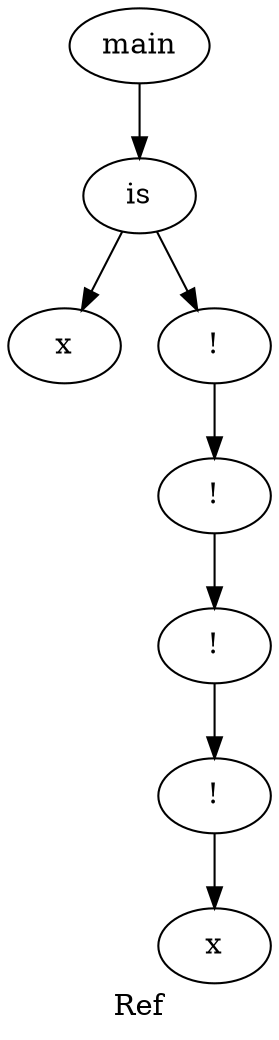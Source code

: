 digraph grafo {
  label="Ref";
  88167088652352 [ label="main" ];
  88167088652352 -> 88167088652688;
  88167088652688 [ label="is" ];
  88167088652688 -> 88167088652640;
  88167088652640 [ label="x" ];
  88167088652688 -> 88167088652592;
  88167088652592 [ label="!" ];
  88167088652592 -> 88167088652544;
  88167088652544 [ label="!" ];
  88167088652544 -> 88167088652496;
  88167088652496 [ label="!" ];
  88167088652496 -> 88167088652448;
  88167088652448 [ label="!" ];
  88167088652448 -> 88167088652400;
  88167088652400 [ label="x" ];
}
